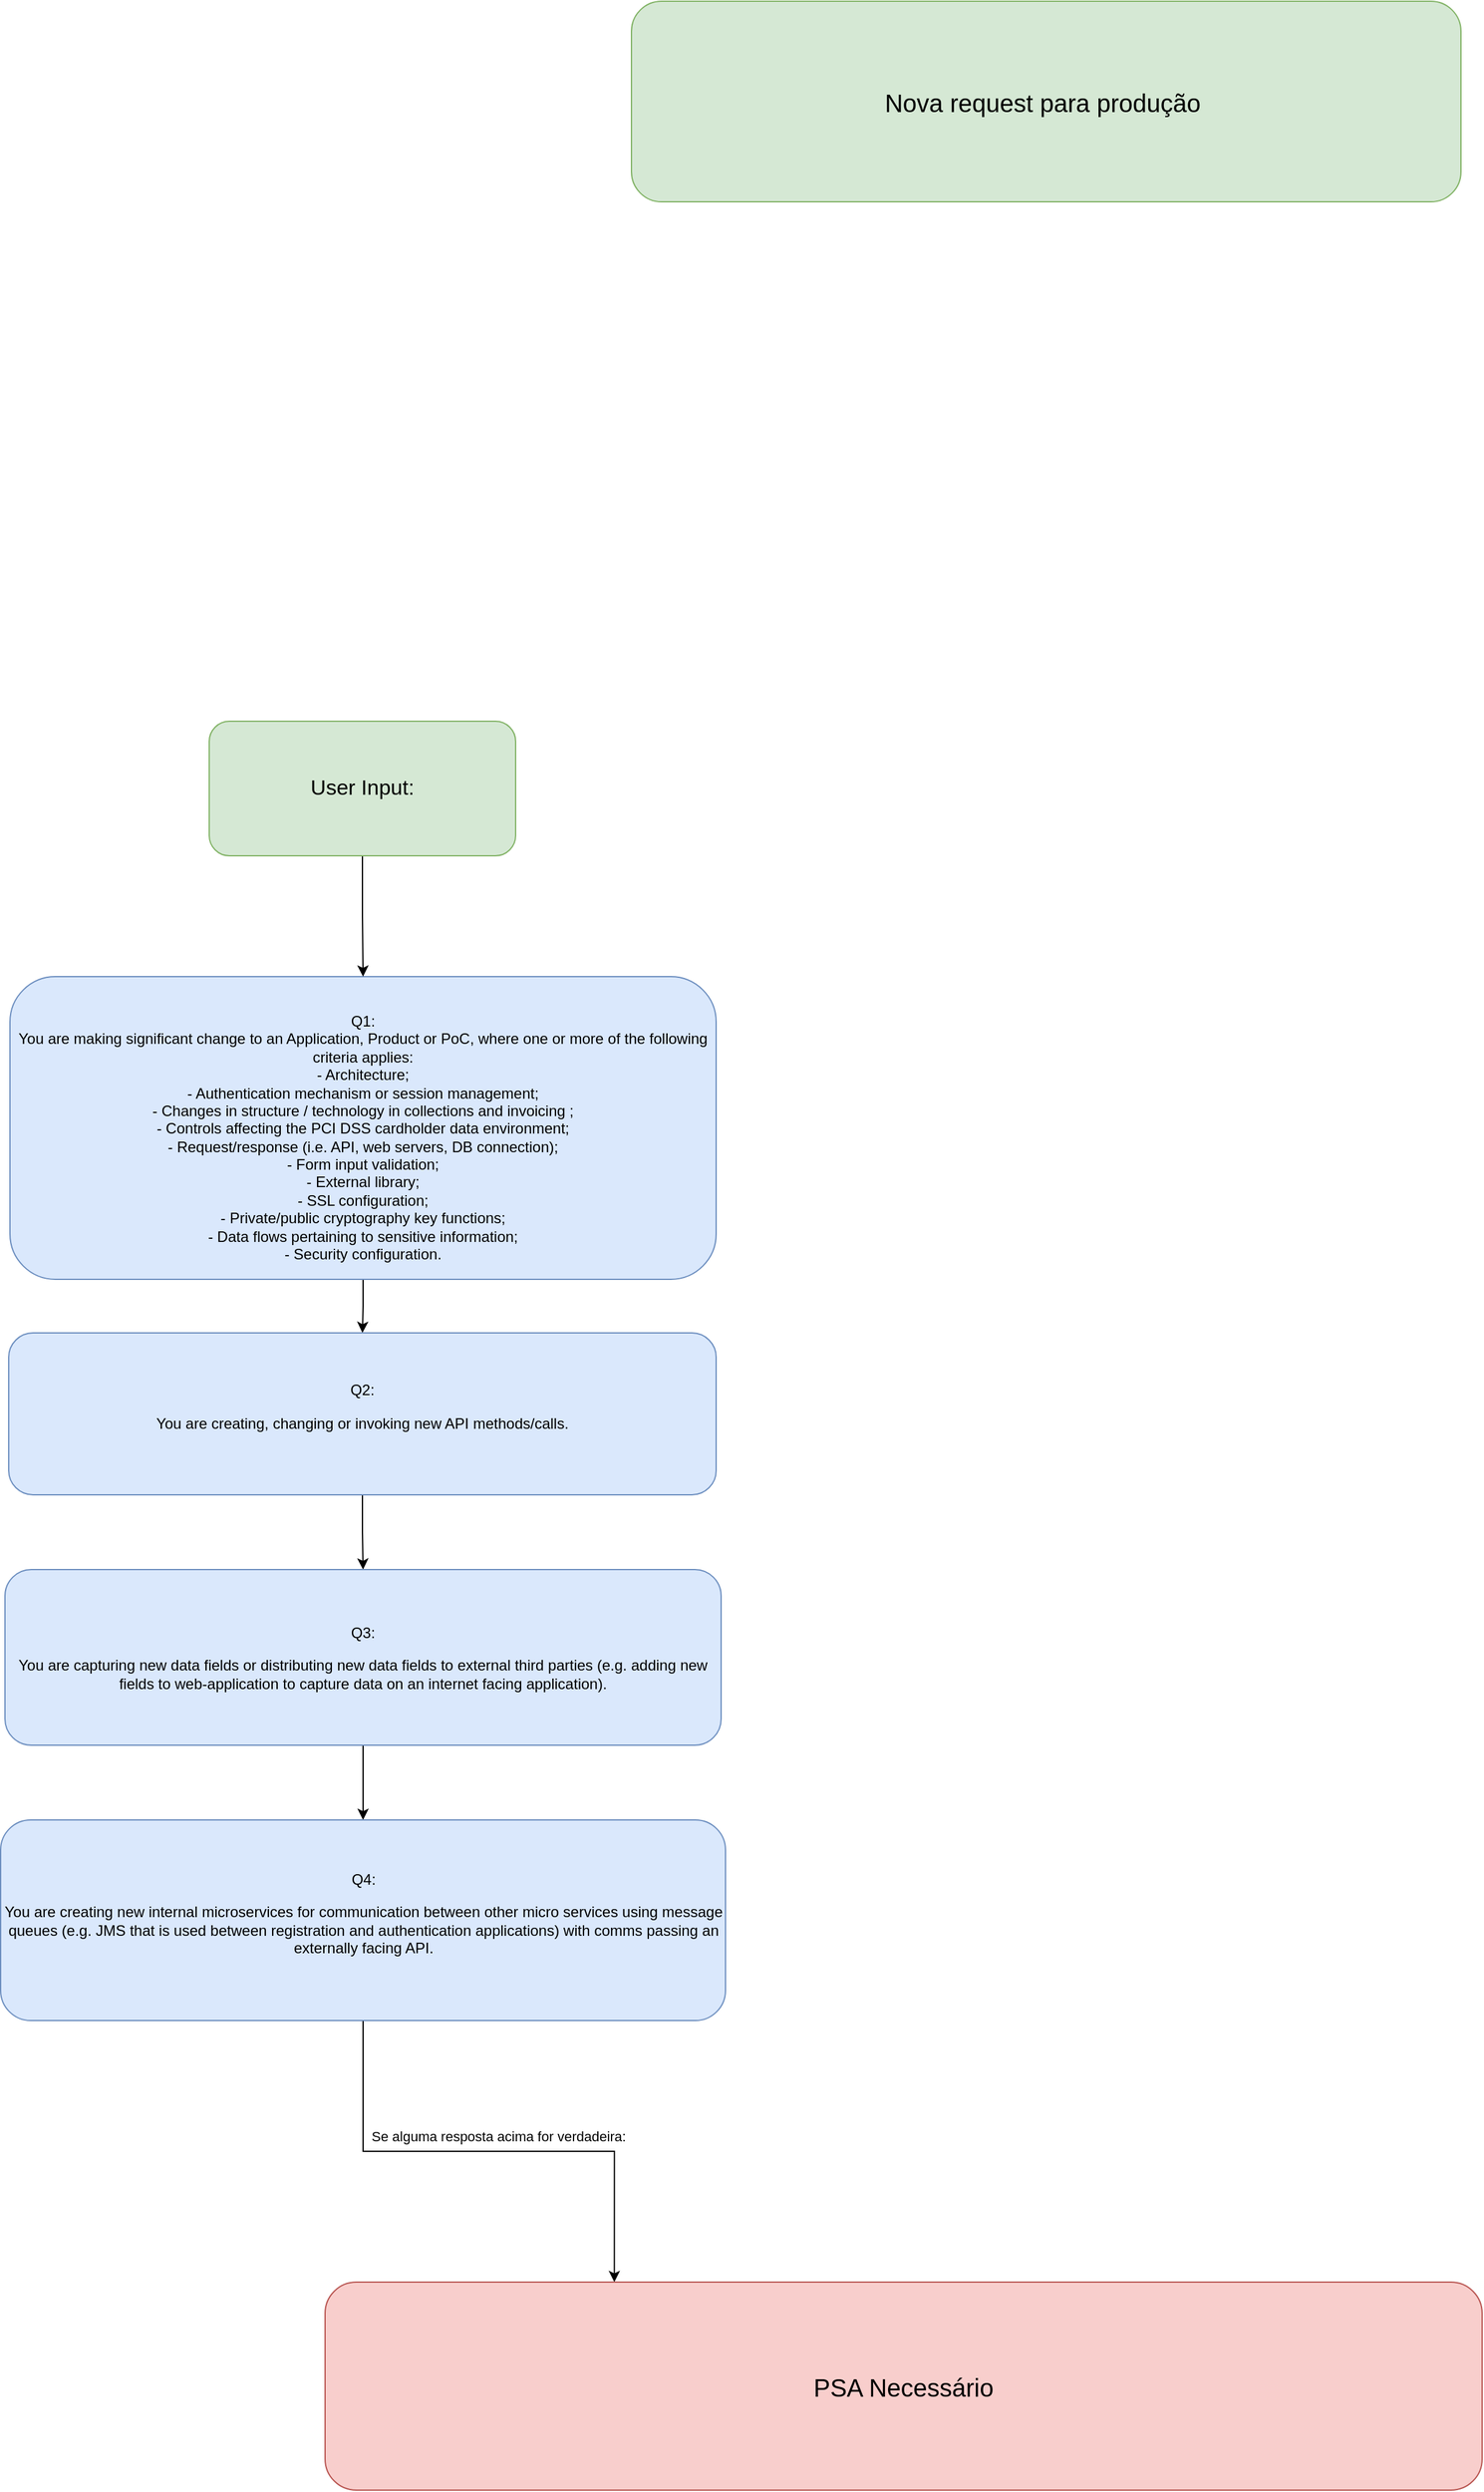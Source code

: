 <mxfile version="14.8.4" type="github">
  <diagram id="TiFRca5dtkU5tiBfq6bS" name="Page-1">
    <mxGraphModel dx="2995" dy="2168" grid="0" gridSize="10" guides="1" tooltips="1" connect="1" arrows="1" fold="1" page="0" pageScale="1" pageWidth="827" pageHeight="1169" math="0" shadow="0">
      <root>
        <mxCell id="0" />
        <mxCell id="1" parent="0" />
        <mxCell id="hBUTBRrio8c5EA31uLLS-9" style="edgeStyle=orthogonalEdgeStyle;rounded=0;orthogonalLoop=1;jettySize=auto;html=1;entryX=0.5;entryY=0;entryDx=0;entryDy=0;" edge="1" parent="1" source="hBUTBRrio8c5EA31uLLS-1" target="hBUTBRrio8c5EA31uLLS-4">
          <mxGeometry relative="1" as="geometry" />
        </mxCell>
        <mxCell id="hBUTBRrio8c5EA31uLLS-1" value="&lt;br&gt;Q1:&lt;br&gt;You are making significant change to an Application, Product or PoC, where one or more of the following criteria applies:&lt;br&gt;- Architecture;&lt;br&gt;- Authentication mechanism or session management;&lt;br&gt;- Changes in structure / technology in collections and invoicing ;&lt;br&gt;- Controls affecting the PCI DSS cardholder data environment;&lt;br&gt;- Request/response (i.e. API, web servers, DB connection);&lt;br&gt;- Form input validation;&lt;br&gt;- External library;&lt;br&gt;- SSL configuration;&lt;br&gt;- Private/public cryptography key functions;&lt;br&gt;- Data flows pertaining to sensitive information;&lt;br&gt;- Security configuration." style="rounded=1;whiteSpace=wrap;html=1;fillColor=#dae8fc;strokeColor=#6c8ebf;" vertex="1" parent="1">
          <mxGeometry x="-96" y="364" width="567" height="243" as="geometry" />
        </mxCell>
        <mxCell id="hBUTBRrio8c5EA31uLLS-10" style="edgeStyle=orthogonalEdgeStyle;rounded=0;orthogonalLoop=1;jettySize=auto;html=1;entryX=0.5;entryY=0;entryDx=0;entryDy=0;" edge="1" parent="1" source="hBUTBRrio8c5EA31uLLS-4" target="hBUTBRrio8c5EA31uLLS-5">
          <mxGeometry relative="1" as="geometry" />
        </mxCell>
        <mxCell id="hBUTBRrio8c5EA31uLLS-4" value="Q2:&lt;br&gt;&lt;p class=&quot;MsoNormal&quot;&gt;&lt;span lang=&quot;EN-US&quot;&gt;You are creating, changing or invoking new API methods/calls.&lt;/span&gt;&lt;/p&gt;" style="rounded=1;whiteSpace=wrap;html=1;fillColor=#dae8fc;strokeColor=#6c8ebf;" vertex="1" parent="1">
          <mxGeometry x="-97" y="650" width="568" height="130" as="geometry" />
        </mxCell>
        <mxCell id="hBUTBRrio8c5EA31uLLS-11" style="edgeStyle=orthogonalEdgeStyle;rounded=0;orthogonalLoop=1;jettySize=auto;html=1;" edge="1" parent="1" source="hBUTBRrio8c5EA31uLLS-5" target="hBUTBRrio8c5EA31uLLS-6">
          <mxGeometry relative="1" as="geometry" />
        </mxCell>
        <mxCell id="hBUTBRrio8c5EA31uLLS-5" value="&lt;p class=&quot;MsoNormal&quot;&gt;Q3:&lt;/p&gt;&lt;p class=&quot;MsoNormal&quot;&gt;&lt;span lang=&quot;EN-US&quot;&gt;You are capturing new data fields or distributing new data fields to external third parties (e.g. adding new fields to web-application to capture data on an internet facing application).&lt;/span&gt;&lt;/p&gt;" style="rounded=1;whiteSpace=wrap;html=1;fillColor=#dae8fc;strokeColor=#6c8ebf;" vertex="1" parent="1">
          <mxGeometry x="-100" y="840" width="575" height="141" as="geometry" />
        </mxCell>
        <mxCell id="hBUTBRrio8c5EA31uLLS-16" style="edgeStyle=orthogonalEdgeStyle;rounded=0;orthogonalLoop=1;jettySize=auto;html=1;entryX=0.25;entryY=0;entryDx=0;entryDy=0;" edge="1" parent="1" source="hBUTBRrio8c5EA31uLLS-6" target="hBUTBRrio8c5EA31uLLS-12">
          <mxGeometry relative="1" as="geometry" />
        </mxCell>
        <mxCell id="hBUTBRrio8c5EA31uLLS-17" value="Se alguma resposta acima for verdadeira:" style="edgeLabel;html=1;align=center;verticalAlign=middle;resizable=0;points=[];" vertex="1" connectable="0" parent="hBUTBRrio8c5EA31uLLS-16">
          <mxGeometry x="0.092" y="1" relative="1" as="geometry">
            <mxPoint x="-12" y="-11" as="offset" />
          </mxGeometry>
        </mxCell>
        <mxCell id="hBUTBRrio8c5EA31uLLS-6" value="Q4:&lt;br&gt;&lt;p class=&quot;MsoNormal&quot;&gt;&lt;span lang=&quot;EN-US&quot;&gt;You are creating new internal microservices for communication between other micro services using message queues (e.g. JMS that is used between registration and authentication applications) with comms passing an externally facing API.&lt;/span&gt;&lt;/p&gt;" style="rounded=1;whiteSpace=wrap;html=1;fillColor=#dae8fc;strokeColor=#6c8ebf;" vertex="1" parent="1">
          <mxGeometry x="-103.5" y="1041" width="582" height="161" as="geometry" />
        </mxCell>
        <mxCell id="hBUTBRrio8c5EA31uLLS-8" style="edgeStyle=orthogonalEdgeStyle;rounded=0;orthogonalLoop=1;jettySize=auto;html=1;entryX=0.5;entryY=0;entryDx=0;entryDy=0;" edge="1" parent="1" source="hBUTBRrio8c5EA31uLLS-7" target="hBUTBRrio8c5EA31uLLS-1">
          <mxGeometry relative="1" as="geometry" />
        </mxCell>
        <mxCell id="hBUTBRrio8c5EA31uLLS-7" value="&lt;font style=&quot;font-size: 17px&quot;&gt;User Input:&lt;/font&gt;" style="rounded=1;whiteSpace=wrap;html=1;fillColor=#d5e8d4;strokeColor=#82b366;" vertex="1" parent="1">
          <mxGeometry x="64" y="159" width="246" height="108" as="geometry" />
        </mxCell>
        <mxCell id="hBUTBRrio8c5EA31uLLS-12" value="&lt;font style=&quot;font-size: 20px&quot;&gt;PSA Necessário&lt;/font&gt;" style="rounded=1;whiteSpace=wrap;html=1;fillColor=#f8cecc;strokeColor=#b85450;" vertex="1" parent="1">
          <mxGeometry x="157" y="1412" width="929" height="167" as="geometry" />
        </mxCell>
        <mxCell id="hBUTBRrio8c5EA31uLLS-20" value="&lt;font style=&quot;font-size: 20px&quot;&gt;Nova request para produção&amp;nbsp;&lt;/font&gt;" style="rounded=1;whiteSpace=wrap;html=1;fillColor=#d5e8d4;strokeColor=#82b366;" vertex="1" parent="1">
          <mxGeometry x="403" y="-419" width="666" height="161" as="geometry" />
        </mxCell>
      </root>
    </mxGraphModel>
  </diagram>
</mxfile>
